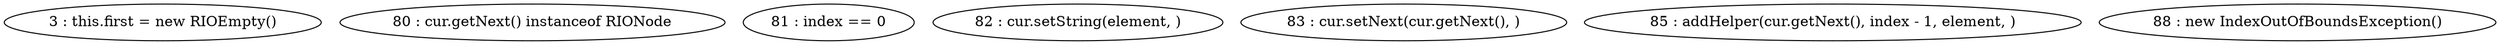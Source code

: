 digraph G {
"3 : this.first = new RIOEmpty()"
"80 : cur.getNext() instanceof RIONode"
"81 : index == 0"
"82 : cur.setString(element, )"
"83 : cur.setNext(cur.getNext(), )"
"85 : addHelper(cur.getNext(), index - 1, element, )"
"88 : new IndexOutOfBoundsException()"
}